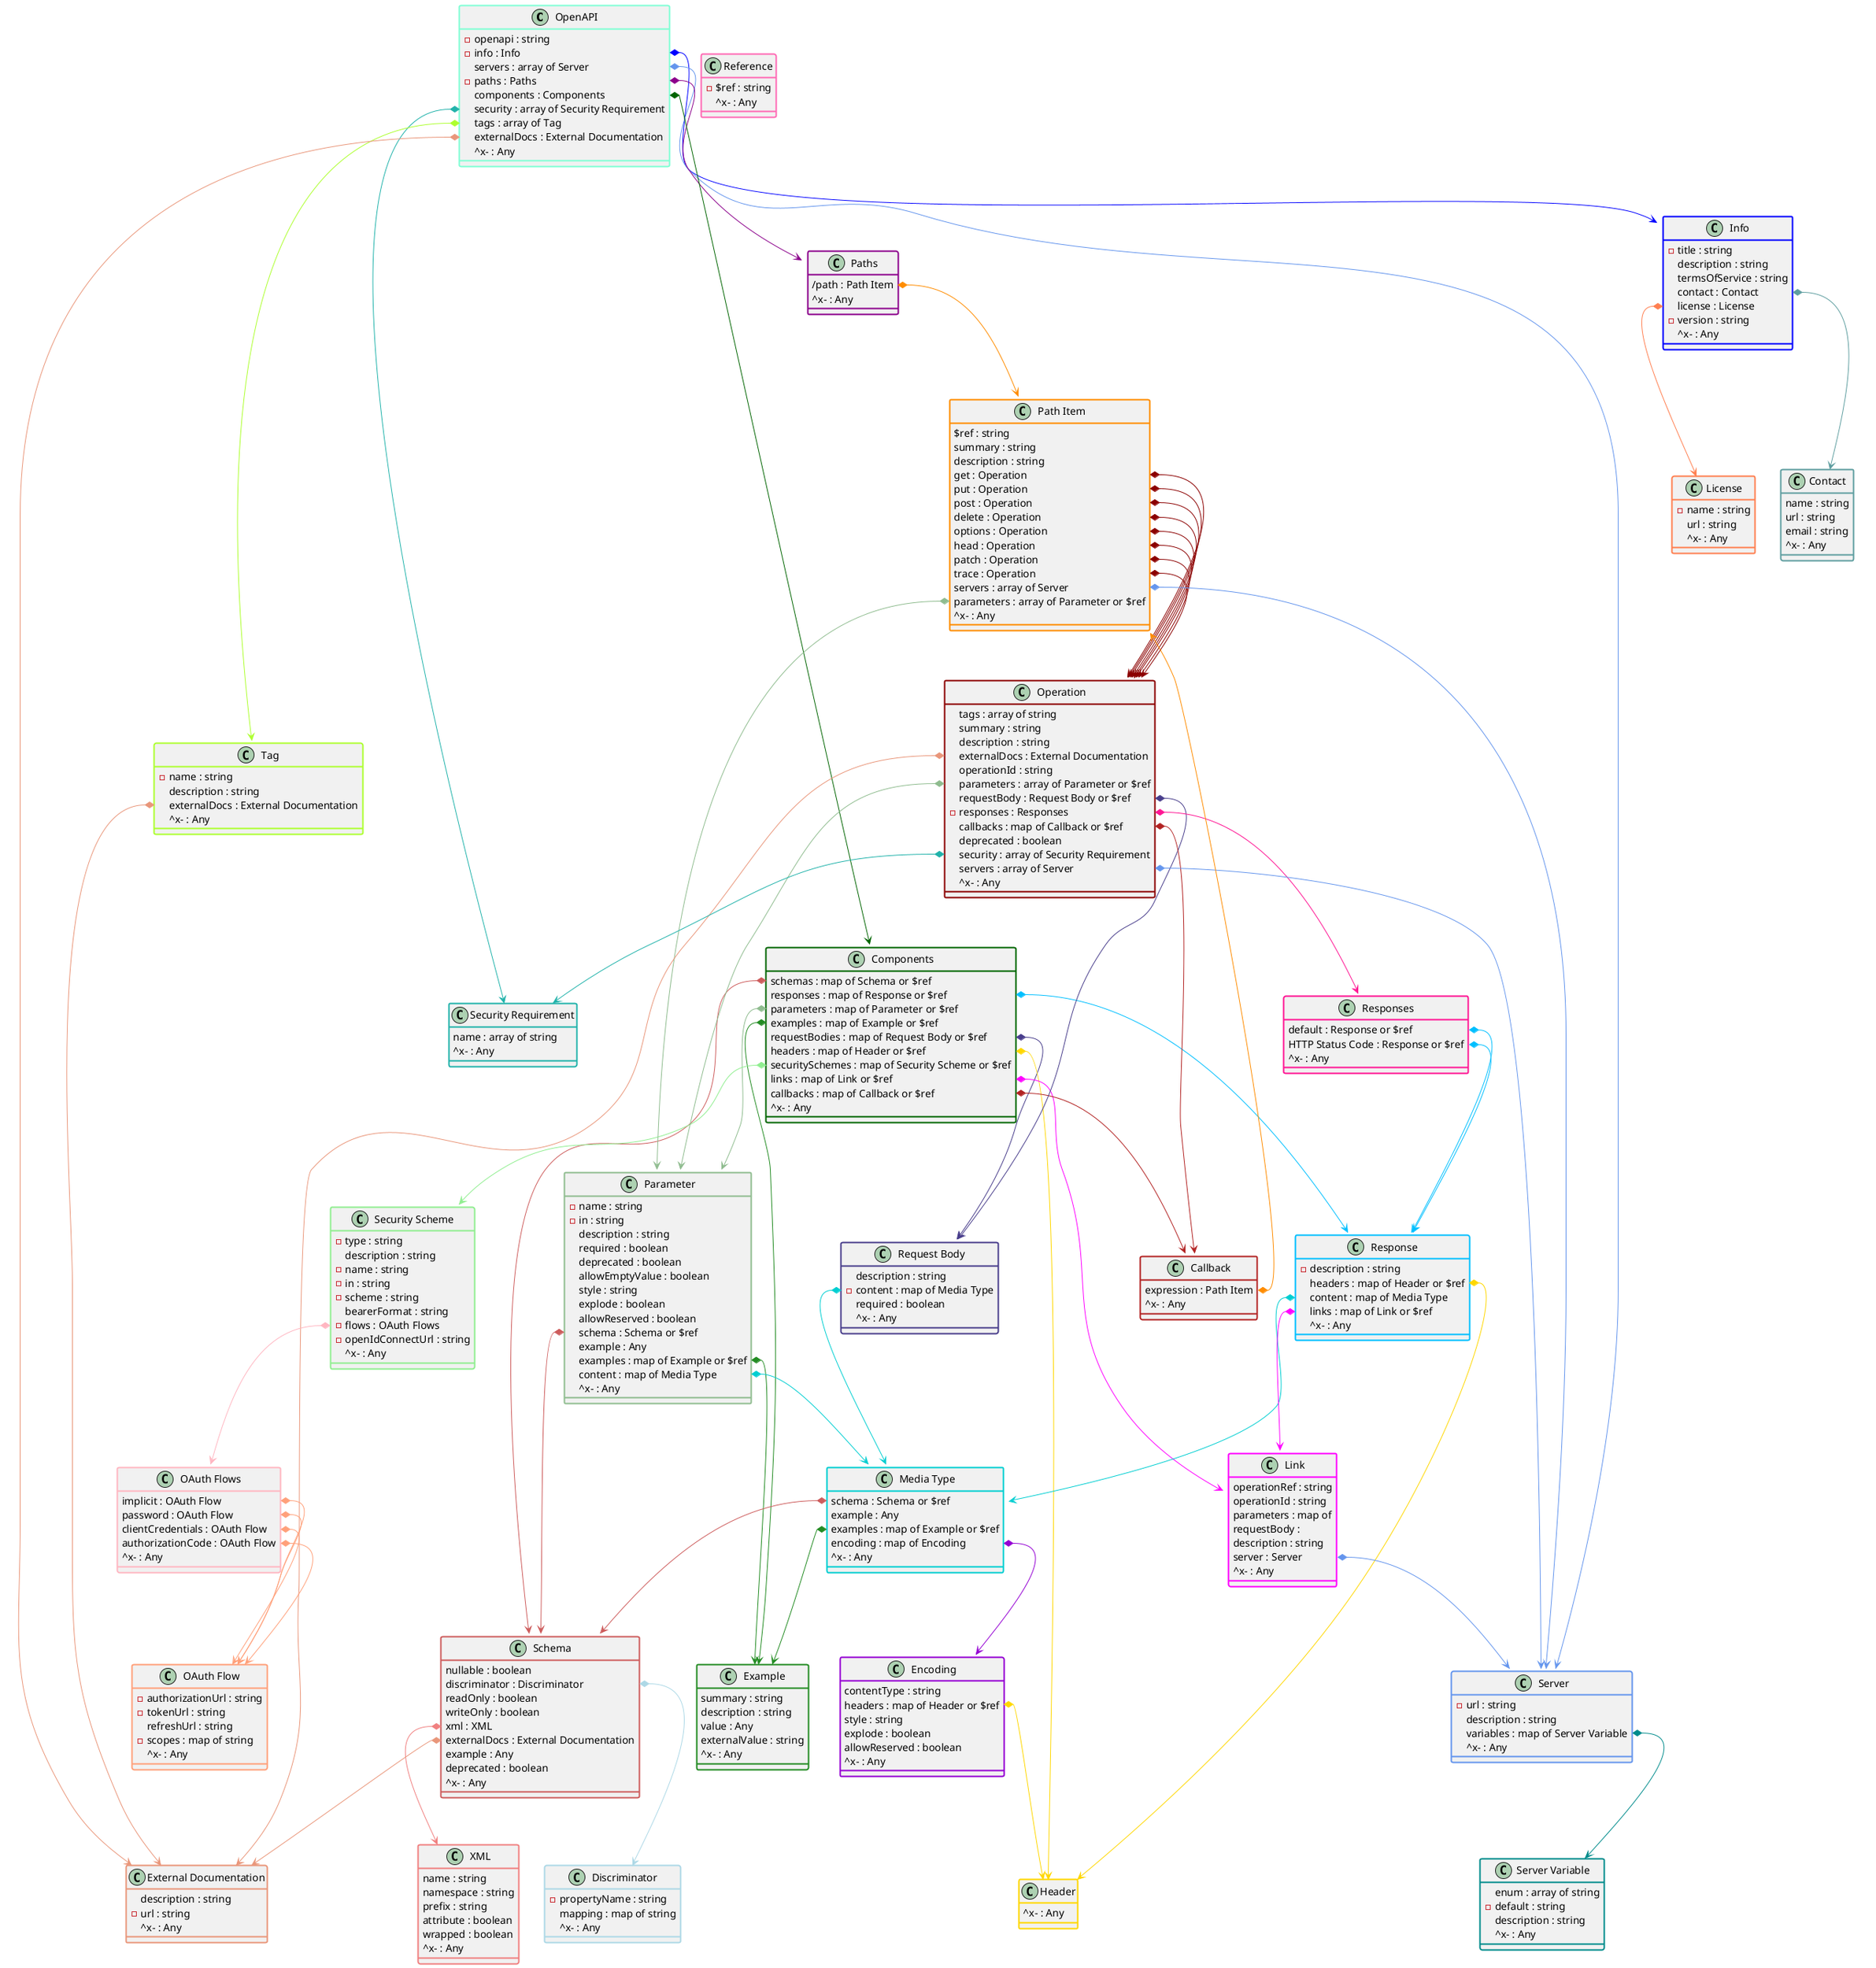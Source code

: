 @startuml
class "OpenAPI" #line:Aquamarine;line.bold {
  -openapi : string
  -info : Info
  servers : array of Server
  -paths : Paths
  components : Components
  security : array of Security Requirement
  tags : array of Tag
  externalDocs : External Documentation
  ^x- : Any
}
"OpenAPI::info"*-->"Info" #Blue
"OpenAPI::servers"*-->"Server" #CornflowerBlue
"OpenAPI::paths"*-->"Paths" #DarkMagenta
"OpenAPI::components"*-->"Components" #DarkGreen
"OpenAPI::security"*-->"Security Requirement" #LightSeaGreen
"OpenAPI::tags"*-->"Tag" #GreenYellow
"OpenAPI::externalDocs"*-->"External Documentation" #DarkSalmon

class "Info" #line:Blue;line.bold {
  -title : string
  description : string
  termsOfService : string
  contact : Contact
  license : License
  -version : string
  ^x- : Any
}
"Info::contact"*-->"Contact" #CadetBlue
"Info::license"*-->"License" #Coral

class "Contact" #line:CadetBlue;line.bold {
  name : string
  url : string
  email : string
  ^x- : Any
}

class "License" #line:Coral;line.bold {
  -name : string
  url : string
  ^x- : Any
}

class "Server" #line:CornflowerBlue;line.bold {
  -url : string
  description : string
  variables : map of Server Variable
  ^x- : Any
}
"Server::variables"*-->"Server Variable" #DarkCyan

class "Server Variable" #line:DarkCyan;line.bold {
  enum : array of string
  -default : string
  description : string
  ^x- : Any
}

class "Components" #line:DarkGreen;line.bold {
  schemas : map of Schema or $ref
  responses : map of Response or $ref
  parameters : map of Parameter or $ref
  examples : map of Example or $ref
  requestBodies : map of Request Body or $ref
  headers : map of Header or $ref
  securitySchemes : map of Security Scheme or $ref
  links : map of Link or $ref
  callbacks : map of Callback or $ref
  ^x- : Any
}
"Components::schemas"*-->"Schema" #IndianRed
"Components::responses"*-->"Response" #DeepSkyBlue
"Components::parameters"*-->"Parameter" #DarkSeaGreen
"Components::examples"*-->"Example" #ForestGreen
"Components::requestBodies"*-->"Request Body" #DarkSlateBlue
"Components::headers"*-->"Header" #Gold
"Components::securitySchemes"*-->"Security Scheme" #LightGreen
"Components::links"*-->"Link" #Fuchsia
"Components::callbacks"*-->"Callback" #FireBrick

class "Paths" #line:DarkMagenta;line.bold {
  /path : Path Item
  ^x- : Any
}
"Paths::/path"*-->"Path Item" #DarkOrange

class "Path Item" #line:DarkOrange;line.bold {
  $ref : string
  summary : string
  description : string
  get : Operation
  put : Operation
  post : Operation
  delete : Operation
  options : Operation
  head : Operation
  patch : Operation
  trace : Operation
  servers : array of Server
  parameters : array of Parameter or $ref
  ^x- : Any
}
"Path Item::get"*-->"Operation" #DarkRed
"Path Item::put"*-->"Operation" #DarkRed
"Path Item::post"*-->"Operation" #DarkRed
"Path Item::delete"*-->"Operation" #DarkRed
"Path Item::options"*-->"Operation" #DarkRed
"Path Item::head"*-->"Operation" #DarkRed
"Path Item::patch"*-->"Operation" #DarkRed
"Path Item::trace"*-->"Operation" #DarkRed
"Path Item::servers"*-->"Server" #CornflowerBlue
"Path Item::parameters"*-->"Parameter" #DarkSeaGreen

class "Operation" #line:DarkRed;line.bold {
  tags : array of string
  summary : string
  description : string
  externalDocs : External Documentation
  operationId : string
  parameters : array of Parameter or $ref
  requestBody : Request Body or $ref
  -responses : Responses
  callbacks : map of Callback or $ref
  deprecated : boolean
  security : array of Security Requirement
  servers : array of Server
  ^x- : Any
}
"Operation::externalDocs"*-->"External Documentation" #DarkSalmon
"Operation::parameters"*-->"Parameter" #DarkSeaGreen
"Operation::requestBody"*-->"Request Body" #DarkSlateBlue
"Operation::responses"*-->"Responses" #DeepPink
"Operation::callbacks"*-->"Callback" #FireBrick
"Operation::security"*-->"Security Requirement" #LightSeaGreen
"Operation::servers"*-->"Server" #CornflowerBlue

class "External Documentation" #line:DarkSalmon;line.bold {
  description : string
  -url : string
  ^x- : Any
}

class "Parameter" #line:DarkSeaGreen;line.bold {
  -name : string
  -in : string
  description : string
  required : boolean
  deprecated : boolean
  allowEmptyValue : boolean
  style : string
  explode : boolean
  allowReserved : boolean
  schema : Schema or $ref
  example : Any
  examples : map of Example or $ref
  content : map of Media Type
  ^x- : Any
}
"Parameter::schema"*-->"Schema" #IndianRed
"Parameter::examples"*-->"Example" #ForestGreen
"Parameter::content"*-->"Media Type" #DarkTurquoise

class "Request Body" #line:DarkSlateBlue;line.bold {
  description : string
  -content : map of Media Type
  required : boolean
  ^x- : Any
}
"Request Body::content"*-->"Media Type" #DarkTurquoise

class "Media Type" #line:DarkTurquoise;line.bold {
  schema : Schema or $ref
  example : Any
  examples : map of Example or $ref
  encoding : map of Encoding
  ^x- : Any
}
"Media Type::schema"*-->"Schema" #IndianRed
"Media Type::examples"*-->"Example" #ForestGreen
"Media Type::encoding"*-->"Encoding" #DarkViolet

class "Encoding" #line:DarkViolet;line.bold {
  contentType : string
  headers : map of Header or $ref
  style : string
  explode : boolean
  allowReserved : boolean
  ^x- : Any
}
"Encoding::headers"*-->"Header" #Gold

class "Responses" #line:DeepPink;line.bold {
  default : Response or $ref
  HTTP Status Code : Response or $ref
  ^x- : Any
}
"Responses::default"*-->"Response" #DeepSkyBlue
"Responses::HTTP Status Code"*-->"Response" #DeepSkyBlue

class "Response" #line:DeepSkyBlue;line.bold {
  -description : string
  headers : map of Header or $ref
  content : map of Media Type
  links : map of Link or $ref
  ^x- : Any
}
"Response::headers"*-->"Header" #Gold
"Response::content"*-->"Media Type" #DarkTurquoise
"Response::links"*-->"Link" #Fuchsia

class "Callback" #line:FireBrick;line.bold {
  expression : Path Item
  ^x- : Any
}
"Callback::expression"*-->"Path Item" #DarkOrange

class "Example" #line:ForestGreen;line.bold {
  summary : string
  description : string
  value : Any
  externalValue : string
  ^x- : Any
}

class "Link" #line:Fuchsia;line.bold {
  operationRef : string
  operationId : string
  parameters : map of 
  requestBody : 
  description : string
  server : Server
  ^x- : Any
}
"Link::server"*-->"Server" #CornflowerBlue

class "Header" #line:Gold;line.bold {
  ^x- : Any
}

class "Tag" #line:GreenYellow;line.bold {
  -name : string
  description : string
  externalDocs : External Documentation
  ^x- : Any
}
"Tag::externalDocs"*-->"External Documentation" #DarkSalmon

class "Reference" #line:HotPink;line.bold {
  -$ref : string
  ^x- : Any
}

class "Schema" #line:IndianRed;line.bold {
  nullable : boolean
  discriminator : Discriminator
  readOnly : boolean
  writeOnly : boolean
  xml : XML
  externalDocs : External Documentation
  example : Any
  deprecated : boolean
  ^x- : Any
}
"Schema::discriminator"*-->"Discriminator" #LightBlue
"Schema::xml"*-->"XML" #LightCoral
"Schema::externalDocs"*-->"External Documentation" #DarkSalmon

class "Discriminator" #line:LightBlue;line.bold {
  -propertyName : string
  mapping : map of string
  ^x- : Any
}

class "XML" #line:LightCoral;line.bold {
  name : string
  namespace : string
  prefix : string
  attribute : boolean
  wrapped : boolean
  ^x- : Any
}

class "Security Scheme" #line:LightGreen;line.bold {
  -type : string
  description : string
  -name : string
  -in : string
  -scheme : string
  bearerFormat : string
  -flows : OAuth Flows
  -openIdConnectUrl : string
  ^x- : Any
}
"Security Scheme::flows"*-->"OAuth Flows" #LightPink

class "OAuth Flows" #line:LightPink;line.bold {
  implicit : OAuth Flow
  password : OAuth Flow
  clientCredentials : OAuth Flow
  authorizationCode : OAuth Flow
  ^x- : Any
}
"OAuth Flows::implicit"*-->"OAuth Flow" #LightSalmon
"OAuth Flows::password"*-->"OAuth Flow" #LightSalmon
"OAuth Flows::clientCredentials"*-->"OAuth Flow" #LightSalmon
"OAuth Flows::authorizationCode"*-->"OAuth Flow" #LightSalmon

class "OAuth Flow" #line:LightSalmon;line.bold {
  -authorizationUrl : string
  -tokenUrl : string
  refreshUrl : string
  -scopes : map of string
  ^x- : Any
}

class "Security Requirement" #line:LightSeaGreen;line.bold {
  name : array of string
  ^x- : Any
}

@enduml
